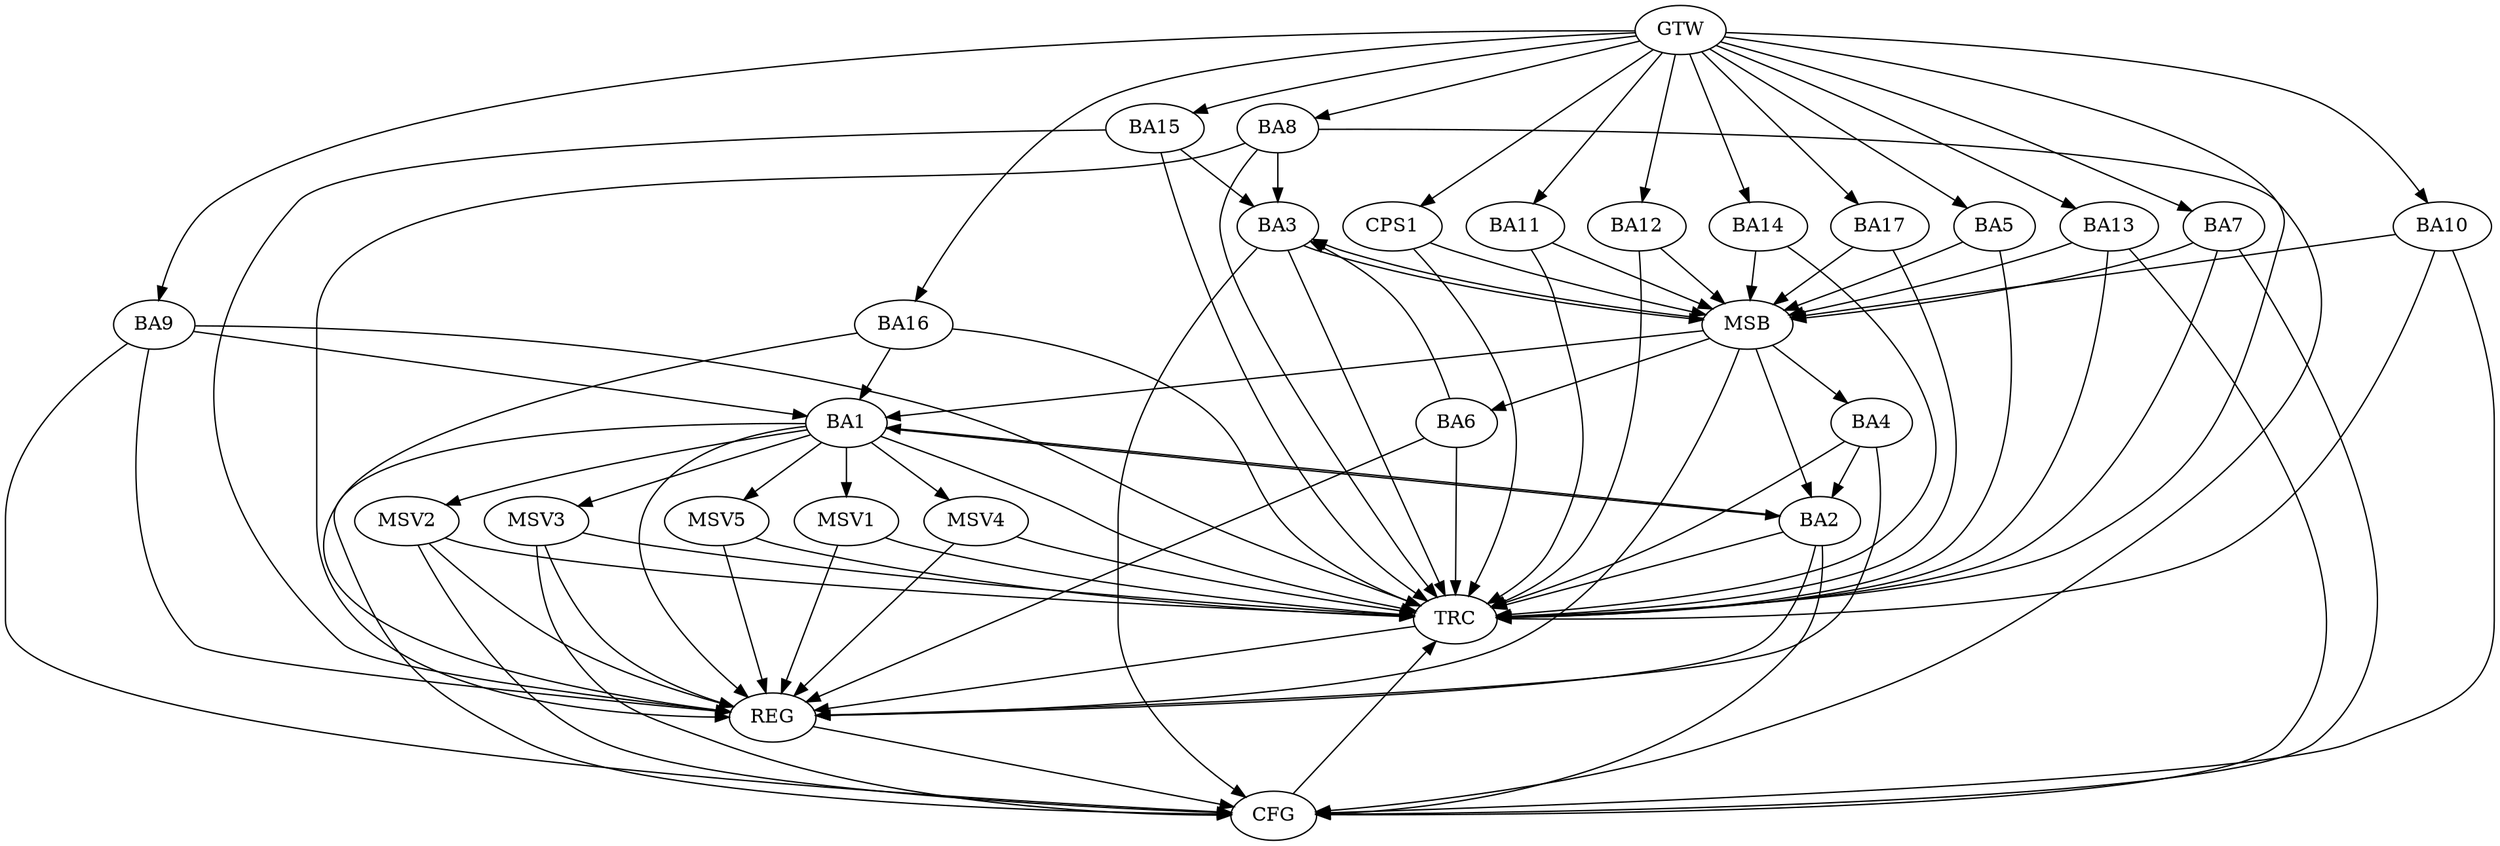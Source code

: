 strict digraph G {
  BA1 [ label="BA1" ];
  BA2 [ label="BA2" ];
  BA3 [ label="BA3" ];
  BA4 [ label="BA4" ];
  BA5 [ label="BA5" ];
  BA6 [ label="BA6" ];
  BA7 [ label="BA7" ];
  BA8 [ label="BA8" ];
  BA9 [ label="BA9" ];
  BA10 [ label="BA10" ];
  BA11 [ label="BA11" ];
  BA12 [ label="BA12" ];
  BA13 [ label="BA13" ];
  BA14 [ label="BA14" ];
  BA15 [ label="BA15" ];
  BA16 [ label="BA16" ];
  BA17 [ label="BA17" ];
  CPS1 [ label="CPS1" ];
  GTW [ label="GTW" ];
  REG [ label="REG" ];
  MSB [ label="MSB" ];
  CFG [ label="CFG" ];
  TRC [ label="TRC" ];
  MSV1 [ label="MSV1" ];
  MSV2 [ label="MSV2" ];
  MSV3 [ label="MSV3" ];
  MSV4 [ label="MSV4" ];
  MSV5 [ label="MSV5" ];
  BA1 -> BA2;
  BA2 -> BA1;
  BA4 -> BA2;
  BA6 -> BA3;
  BA8 -> BA3;
  BA9 -> BA1;
  BA15 -> BA3;
  BA16 -> BA1;
  GTW -> BA5;
  GTW -> BA7;
  GTW -> BA8;
  GTW -> BA9;
  GTW -> BA10;
  GTW -> BA11;
  GTW -> BA12;
  GTW -> BA13;
  GTW -> BA14;
  GTW -> BA15;
  GTW -> BA16;
  GTW -> BA17;
  GTW -> CPS1;
  BA1 -> REG;
  BA2 -> REG;
  BA4 -> REG;
  BA6 -> REG;
  BA8 -> REG;
  BA9 -> REG;
  BA15 -> REG;
  BA16 -> REG;
  BA3 -> MSB;
  MSB -> BA1;
  MSB -> REG;
  BA5 -> MSB;
  BA7 -> MSB;
  MSB -> BA6;
  BA10 -> MSB;
  BA11 -> MSB;
  MSB -> BA2;
  BA12 -> MSB;
  BA13 -> MSB;
  MSB -> BA3;
  BA14 -> MSB;
  BA17 -> MSB;
  CPS1 -> MSB;
  MSB -> BA4;
  BA7 -> CFG;
  BA2 -> CFG;
  BA1 -> CFG;
  BA9 -> CFG;
  BA3 -> CFG;
  BA8 -> CFG;
  BA13 -> CFG;
  BA10 -> CFG;
  REG -> CFG;
  BA1 -> TRC;
  BA2 -> TRC;
  BA3 -> TRC;
  BA4 -> TRC;
  BA5 -> TRC;
  BA6 -> TRC;
  BA7 -> TRC;
  BA8 -> TRC;
  BA9 -> TRC;
  BA10 -> TRC;
  BA11 -> TRC;
  BA12 -> TRC;
  BA13 -> TRC;
  BA14 -> TRC;
  BA15 -> TRC;
  BA16 -> TRC;
  BA17 -> TRC;
  CPS1 -> TRC;
  GTW -> TRC;
  CFG -> TRC;
  TRC -> REG;
  BA1 -> MSV1;
  MSV1 -> REG;
  MSV1 -> TRC;
  BA1 -> MSV2;
  MSV2 -> REG;
  MSV2 -> TRC;
  MSV2 -> CFG;
  BA1 -> MSV3;
  MSV3 -> REG;
  MSV3 -> TRC;
  MSV3 -> CFG;
  BA1 -> MSV4;
  BA1 -> MSV5;
  MSV4 -> REG;
  MSV4 -> TRC;
  MSV5 -> REG;
  MSV5 -> TRC;
}

